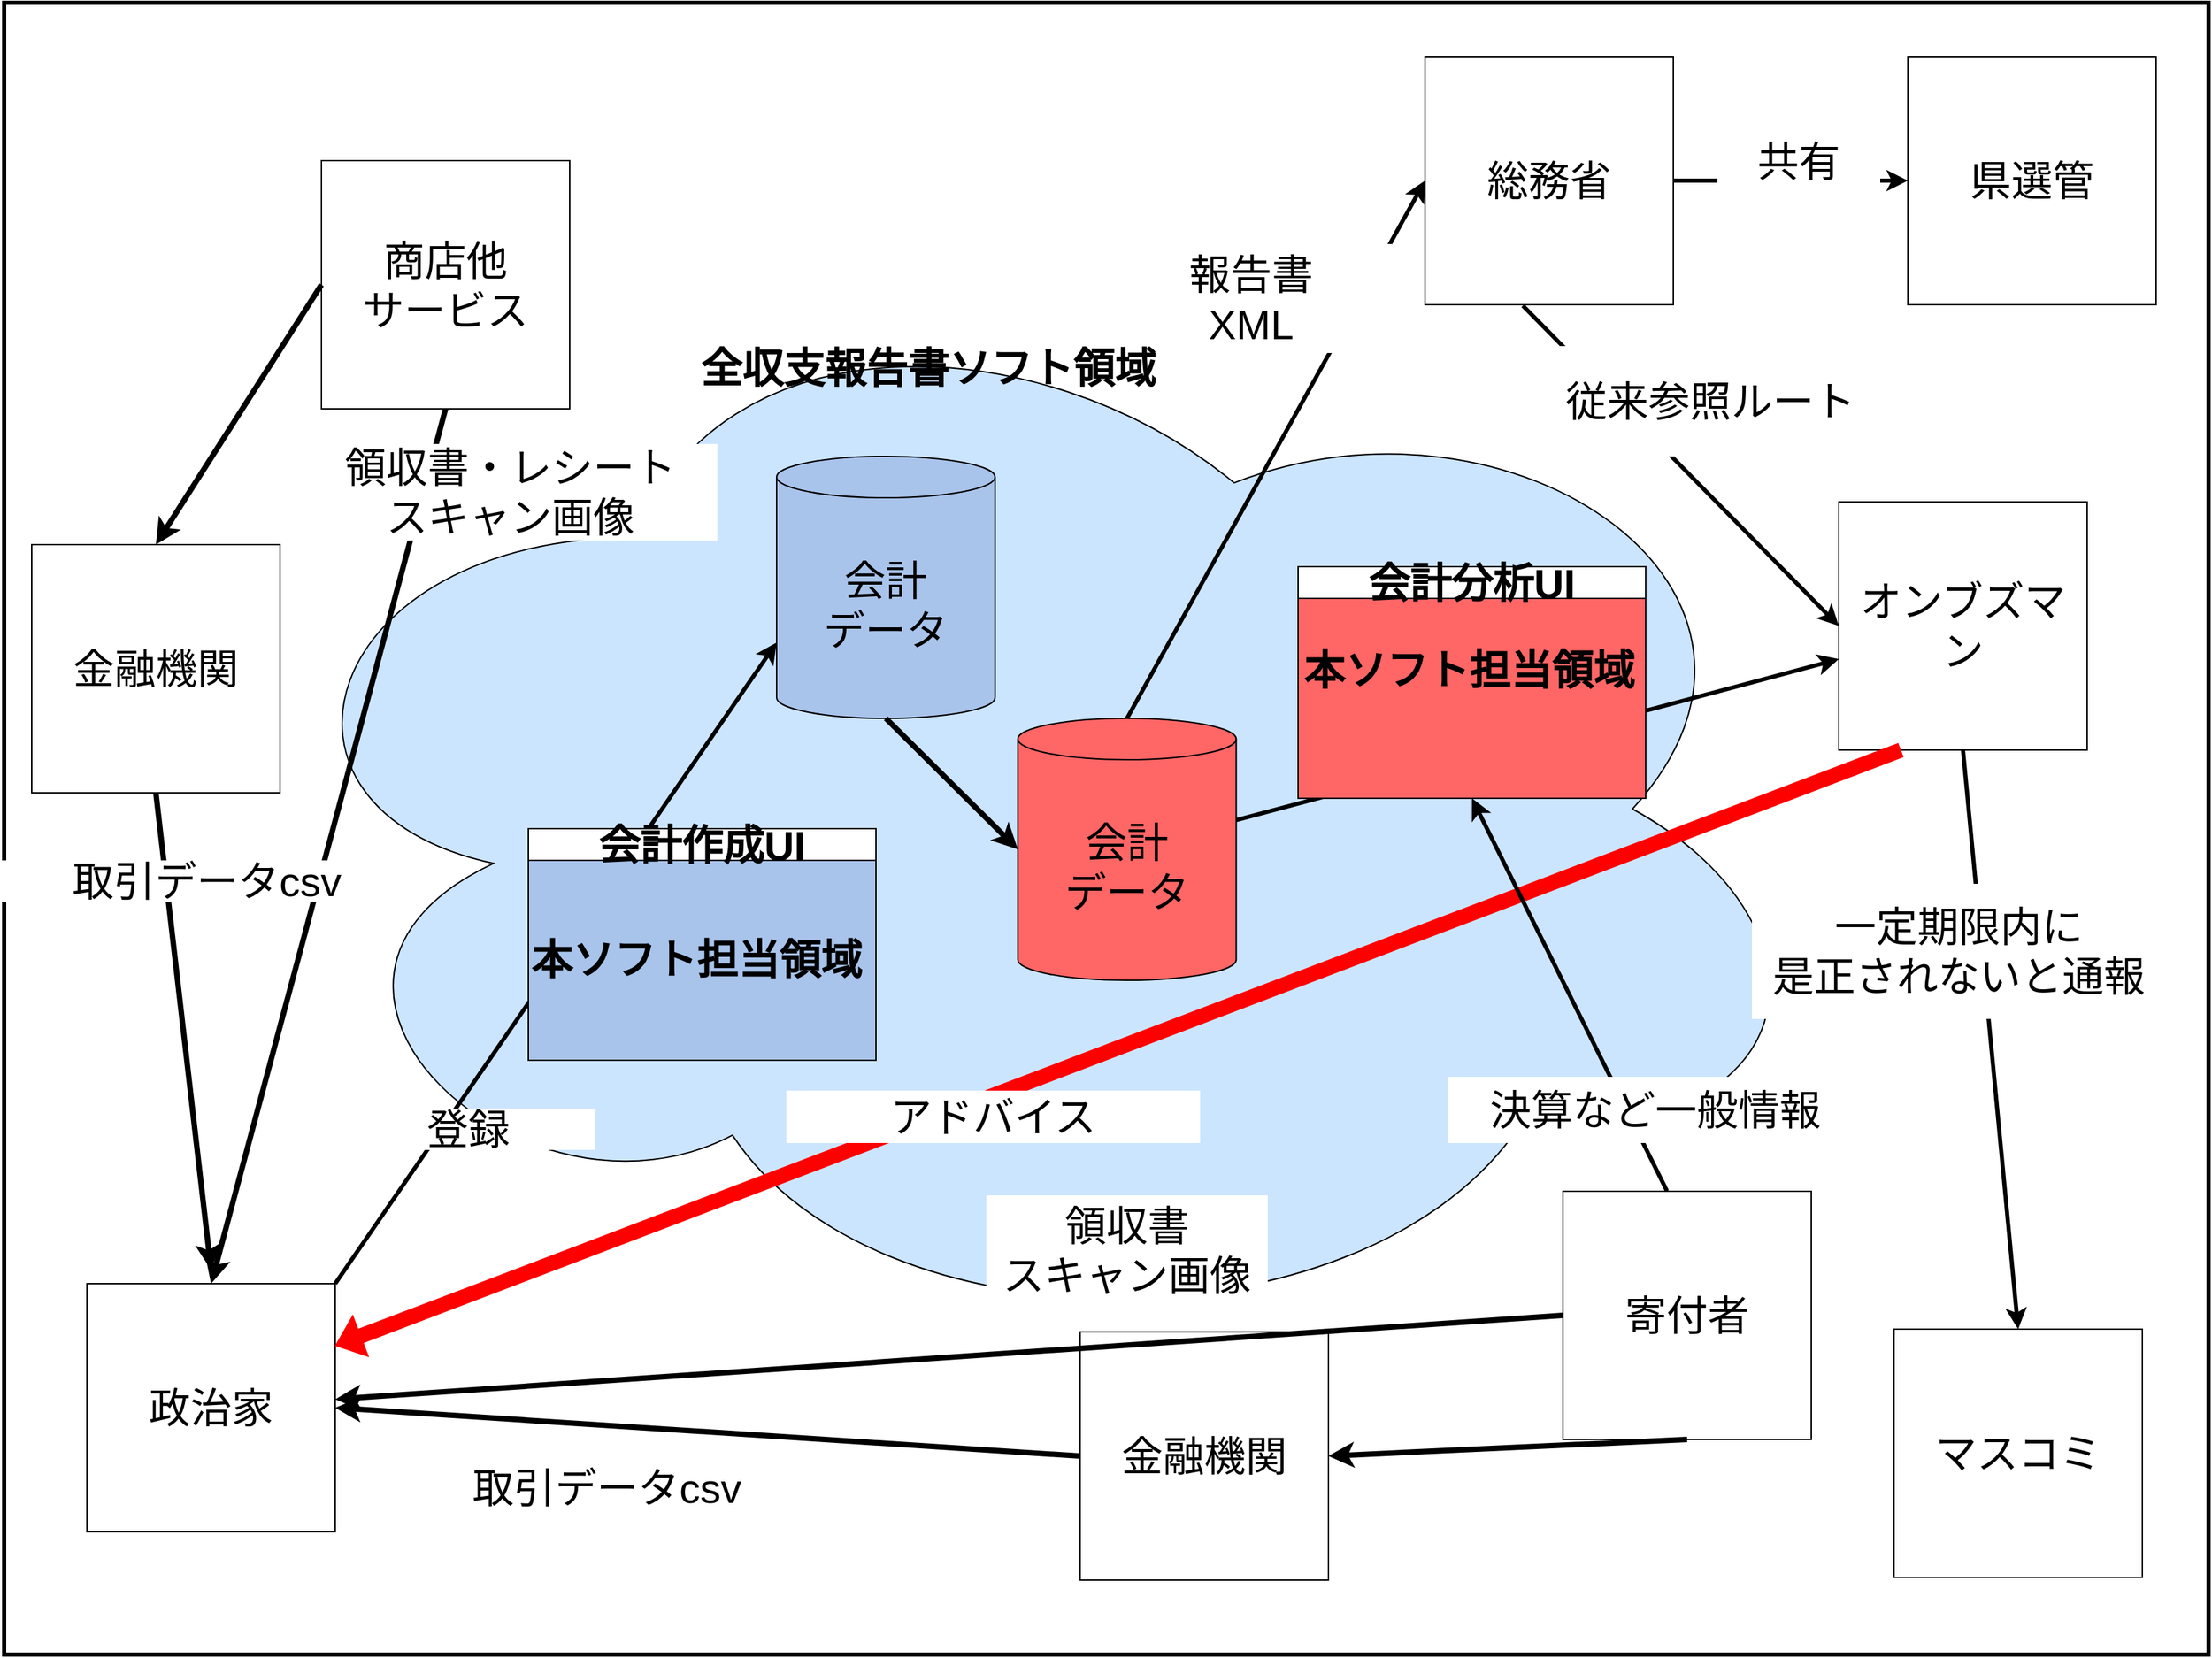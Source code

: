 <mxfile version="22.1.16" type="device">
  <diagram name="ページ1" id="QIqbBFtlbCM1oKvhPO8x">
    <mxGraphModel dx="2429" dy="1434" grid="1" gridSize="10" guides="1" tooltips="1" connect="1" arrows="1" fold="1" page="1" pageScale="1" pageWidth="1600" pageHeight="1200" math="0" shadow="0">
      <root>
        <mxCell id="0" />
        <mxCell id="1" parent="0" />
        <mxCell id="T4lcWnXd6TqMleLlDLS1-2" value="" style="ellipse;shape=cloud;whiteSpace=wrap;html=1;fillColor=#CCE5FF;" parent="1" vertex="1">
          <mxGeometry x="180" y="191.5" width="1154.75" height="788.5" as="geometry" />
        </mxCell>
        <mxCell id="fwr7tWHjvpgkTqN-i9zz-13" value="" style="endArrow=classic;html=1;rounded=0;exitX=0;exitY=0.5;exitDx=0;exitDy=0;strokeWidth=4;entryX=1;entryY=0.5;entryDx=0;entryDy=0;" parent="1" source="fwr7tWHjvpgkTqN-i9zz-11" target="fwr7tWHjvpgkTqN-i9zz-2" edge="1">
          <mxGeometry width="50" height="50" relative="1" as="geometry">
            <mxPoint x="450" y="600" as="sourcePoint" />
            <mxPoint x="260" y="1100" as="targetPoint" />
          </mxGeometry>
        </mxCell>
        <mxCell id="fwr7tWHjvpgkTqN-i9zz-1" value="&lt;font style=&quot;font-size: 30px;&quot;&gt;会計データ&lt;/font&gt;" style="shape=cylinder3;whiteSpace=wrap;html=1;boundedLbl=1;backgroundOutline=1;size=15;" parent="1" vertex="1">
          <mxGeometry x="670" y="370" width="200" height="240" as="geometry" />
        </mxCell>
        <mxCell id="fwr7tWHjvpgkTqN-i9zz-2" value="&lt;font style=&quot;font-size: 30px;&quot;&gt;政治家&lt;/font&gt;" style="whiteSpace=wrap;html=1;aspect=fixed;" parent="1" vertex="1">
          <mxGeometry x="70" y="930" width="180" height="180" as="geometry" />
        </mxCell>
        <mxCell id="fwr7tWHjvpgkTqN-i9zz-3" value="&lt;font style=&quot;font-size: 30px;&quot;&gt;金融機関&lt;/font&gt;" style="whiteSpace=wrap;html=1;aspect=fixed;" parent="1" vertex="1">
          <mxGeometry x="30" y="394" width="180" height="180" as="geometry" />
        </mxCell>
        <mxCell id="fwr7tWHjvpgkTqN-i9zz-4" value="&lt;font style=&quot;font-size: 30px;&quot;&gt;総務省&lt;/font&gt;" style="whiteSpace=wrap;html=1;aspect=fixed;" parent="1" vertex="1">
          <mxGeometry x="1040" y="40" width="180" height="180" as="geometry" />
        </mxCell>
        <mxCell id="fwr7tWHjvpgkTqN-i9zz-5" value="&lt;font style=&quot;font-size: 30px;&quot;&gt;県選管&lt;/font&gt;" style="whiteSpace=wrap;html=1;aspect=fixed;" parent="1" vertex="1">
          <mxGeometry x="1390" y="40" width="180" height="180" as="geometry" />
        </mxCell>
        <mxCell id="fwr7tWHjvpgkTqN-i9zz-6" value="&lt;span style=&quot;font-size: 30px;&quot;&gt;商店他&lt;br&gt;サービス&lt;br&gt;&lt;/span&gt;" style="whiteSpace=wrap;html=1;aspect=fixed;" parent="1" vertex="1">
          <mxGeometry x="240" y="115.5" width="180" height="180" as="geometry" />
        </mxCell>
        <mxCell id="fwr7tWHjvpgkTqN-i9zz-7" value="" style="endArrow=classic;html=1;rounded=0;exitX=0.5;exitY=1;exitDx=0;exitDy=0;strokeWidth=4;" parent="1" source="fwr7tWHjvpgkTqN-i9zz-3" edge="1">
          <mxGeometry width="50" height="50" relative="1" as="geometry">
            <mxPoint x="640" y="520" as="sourcePoint" />
            <mxPoint x="160" y="920" as="targetPoint" />
          </mxGeometry>
        </mxCell>
        <mxCell id="fwr7tWHjvpgkTqN-i9zz-8" value="" style="endArrow=classic;html=1;rounded=0;entryX=0.5;entryY=0;entryDx=0;entryDy=0;exitX=0.5;exitY=1;exitDx=0;exitDy=0;strokeWidth=4;" parent="1" source="fwr7tWHjvpgkTqN-i9zz-6" target="fwr7tWHjvpgkTqN-i9zz-2" edge="1">
          <mxGeometry width="50" height="50" relative="1" as="geometry">
            <mxPoint x="520" y="780" as="sourcePoint" />
            <mxPoint x="310" y="884" as="targetPoint" />
          </mxGeometry>
        </mxCell>
        <mxCell id="fwr7tWHjvpgkTqN-i9zz-10" value="&lt;font style=&quot;font-size: 30px;&quot;&gt;領収書・レシート&lt;br&gt;スキャン画像&lt;br&gt;&lt;/font&gt;" style="text;html=1;strokeColor=none;fillColor=default;align=center;verticalAlign=middle;whiteSpace=wrap;rounded=0;" parent="1" vertex="1">
          <mxGeometry x="227" y="321" width="300" height="70" as="geometry" />
        </mxCell>
        <mxCell id="fwr7tWHjvpgkTqN-i9zz-11" value="&lt;font style=&quot;font-size: 30px;&quot;&gt;金融機関&lt;/font&gt;" style="whiteSpace=wrap;html=1;aspect=fixed;" parent="1" vertex="1">
          <mxGeometry x="790" y="965" width="180" height="180" as="geometry" />
        </mxCell>
        <mxCell id="fwr7tWHjvpgkTqN-i9zz-12" value="&lt;font style=&quot;font-size: 30px;&quot;&gt;寄付者&lt;/font&gt;" style="whiteSpace=wrap;html=1;aspect=fixed;" parent="1" vertex="1">
          <mxGeometry x="1140" y="863" width="180" height="180" as="geometry" />
        </mxCell>
        <mxCell id="fwr7tWHjvpgkTqN-i9zz-14" value="" style="endArrow=classic;html=1;rounded=0;exitX=0.5;exitY=1;exitDx=0;exitDy=0;strokeWidth=4;entryX=1;entryY=0.5;entryDx=0;entryDy=0;" parent="1" source="fwr7tWHjvpgkTqN-i9zz-12" target="fwr7tWHjvpgkTqN-i9zz-11" edge="1">
          <mxGeometry width="50" height="50" relative="1" as="geometry">
            <mxPoint x="740" y="750" as="sourcePoint" />
            <mxPoint x="320" y="894" as="targetPoint" />
          </mxGeometry>
        </mxCell>
        <mxCell id="fwr7tWHjvpgkTqN-i9zz-15" value="" style="endArrow=classic;html=1;rounded=0;strokeWidth=4;exitX=0;exitY=0.5;exitDx=0;exitDy=0;" parent="1" source="fwr7tWHjvpgkTqN-i9zz-12" target="fwr7tWHjvpgkTqN-i9zz-2" edge="1">
          <mxGeometry width="50" height="50" relative="1" as="geometry">
            <mxPoint x="210" y="260" as="sourcePoint" />
            <mxPoint x="160" y="930" as="targetPoint" />
          </mxGeometry>
        </mxCell>
        <mxCell id="fwr7tWHjvpgkTqN-i9zz-16" value="&lt;font style=&quot;font-size: 30px;&quot;&gt;取引データcsv&lt;br&gt;&lt;/font&gt;" style="text;html=1;strokeColor=none;fillColor=default;align=center;verticalAlign=middle;whiteSpace=wrap;rounded=0;" parent="1" vertex="1">
          <mxGeometry x="7" y="623" width="300" height="30" as="geometry" />
        </mxCell>
        <mxCell id="fwr7tWHjvpgkTqN-i9zz-18" value="&lt;font style=&quot;font-size: 30px;&quot;&gt;領収書&lt;br&gt;スキャン画像&lt;br&gt;&lt;/font&gt;" style="text;html=1;strokeColor=none;fillColor=default;align=center;verticalAlign=middle;whiteSpace=wrap;rounded=0;" parent="1" vertex="1">
          <mxGeometry x="722" y="866" width="204" height="79" as="geometry" />
        </mxCell>
        <mxCell id="fwr7tWHjvpgkTqN-i9zz-19" value="" style="endArrow=classic;html=1;rounded=0;entryX=0;entryY=0.5;entryDx=0;entryDy=0;exitX=0.5;exitY=0;exitDx=0;exitDy=0;exitPerimeter=0;strokeWidth=3;" parent="1" source="fwr7tWHjvpgkTqN-i9zz-1" target="fwr7tWHjvpgkTqN-i9zz-4" edge="1">
          <mxGeometry width="50" height="50" relative="1" as="geometry">
            <mxPoint x="640" y="500" as="sourcePoint" />
            <mxPoint x="690" y="450" as="targetPoint" />
          </mxGeometry>
        </mxCell>
        <mxCell id="fwr7tWHjvpgkTqN-i9zz-20" value="&lt;font style=&quot;font-size: 30px;&quot;&gt;報告書&lt;br&gt;XML&lt;br&gt;&lt;/font&gt;" style="text;html=1;strokeColor=none;fillColor=default;align=center;verticalAlign=middle;whiteSpace=wrap;rounded=0;" parent="1" vertex="1">
          <mxGeometry x="812" y="176" width="204" height="79" as="geometry" />
        </mxCell>
        <mxCell id="fwr7tWHjvpgkTqN-i9zz-21" value="" style="endArrow=classic;html=1;rounded=0;entryX=0;entryY=0.5;entryDx=0;entryDy=0;exitX=1;exitY=0.5;exitDx=0;exitDy=0;strokeWidth=3;" parent="1" source="fwr7tWHjvpgkTqN-i9zz-4" target="fwr7tWHjvpgkTqN-i9zz-5" edge="1">
          <mxGeometry width="50" height="50" relative="1" as="geometry">
            <mxPoint x="659" y="420" as="sourcePoint" />
            <mxPoint x="1050" y="140" as="targetPoint" />
          </mxGeometry>
        </mxCell>
        <mxCell id="fwr7tWHjvpgkTqN-i9zz-22" value="&lt;font style=&quot;font-size: 30px;&quot;&gt;共有&lt;br&gt;&lt;/font&gt;" style="text;html=1;strokeColor=none;fillColor=default;align=center;verticalAlign=middle;whiteSpace=wrap;rounded=0;" parent="1" vertex="1">
          <mxGeometry x="1252" y="76" width="118" height="79" as="geometry" />
        </mxCell>
        <mxCell id="fwr7tWHjvpgkTqN-i9zz-23" value="" style="endArrow=classic;html=1;rounded=0;entryX=0;entryY=0.5;entryDx=0;entryDy=0;exitX=1;exitY=0;exitDx=0;exitDy=0;strokeWidth=3;entryPerimeter=0;" parent="1" source="fwr7tWHjvpgkTqN-i9zz-2" target="fwr7tWHjvpgkTqN-i9zz-1" edge="1">
          <mxGeometry width="50" height="50" relative="1" as="geometry">
            <mxPoint x="659" y="420" as="sourcePoint" />
            <mxPoint x="1050" y="140" as="targetPoint" />
          </mxGeometry>
        </mxCell>
        <mxCell id="fwr7tWHjvpgkTqN-i9zz-24" value="&lt;font style=&quot;font-size: 30px;&quot;&gt;会計作成UI&lt;br&gt;&lt;/font&gt;" style="swimlane;whiteSpace=wrap;html=1;swimlaneFillColor=#A9C4EB;" parent="1" vertex="1">
          <mxGeometry x="390" y="600" width="252" height="168" as="geometry" />
        </mxCell>
        <mxCell id="fwr7tWHjvpgkTqN-i9zz-26" value="" style="endArrow=classic;html=1;rounded=0;exitX=0;exitY=0.5;exitDx=0;exitDy=0;strokeWidth=4;entryX=0.5;entryY=0;entryDx=0;entryDy=0;" parent="1" source="fwr7tWHjvpgkTqN-i9zz-6" target="fwr7tWHjvpgkTqN-i9zz-3" edge="1">
          <mxGeometry width="50" height="50" relative="1" as="geometry">
            <mxPoint x="150" y="273" as="sourcePoint" />
            <mxPoint x="80" y="340" as="targetPoint" />
          </mxGeometry>
        </mxCell>
        <mxCell id="fwr7tWHjvpgkTqN-i9zz-9" value="&lt;font style=&quot;font-size: 30px;&quot;&gt;取引データcsv&lt;br&gt;&lt;/font&gt;" style="text;html=1;strokeColor=none;fillColor=default;align=center;verticalAlign=middle;whiteSpace=wrap;rounded=0;" parent="1" vertex="1">
          <mxGeometry x="297" y="1063" width="300" height="30" as="geometry" />
        </mxCell>
        <mxCell id="fwr7tWHjvpgkTqN-i9zz-27" value="&lt;font style=&quot;font-size: 30px;&quot;&gt;登録&lt;br&gt;&lt;/font&gt;" style="text;html=1;strokeColor=none;fillColor=default;align=center;verticalAlign=middle;whiteSpace=wrap;rounded=0;" parent="1" vertex="1">
          <mxGeometry x="255" y="803" width="183" height="30" as="geometry" />
        </mxCell>
        <mxCell id="fwr7tWHjvpgkTqN-i9zz-28" value="" style="endArrow=classic;html=1;rounded=0;strokeWidth=3;" parent="1" source="fwr7tWHjvpgkTqN-i9zz-1" target="fwr7tWHjvpgkTqN-i9zz-29" edge="1">
          <mxGeometry width="50" height="50" relative="1" as="geometry">
            <mxPoint x="260" y="940" as="sourcePoint" />
            <mxPoint x="1320" y="490" as="targetPoint" />
          </mxGeometry>
        </mxCell>
        <mxCell id="fwr7tWHjvpgkTqN-i9zz-25" value="&lt;font style=&quot;font-size: 30px;&quot;&gt;会計分析UI&lt;br&gt;&lt;/font&gt;" style="swimlane;whiteSpace=wrap;html=1;swimlaneFillColor=#A9C4EB;" parent="1" vertex="1">
          <mxGeometry x="938" y="400" width="252" height="168" as="geometry" />
        </mxCell>
        <mxCell id="fwr7tWHjvpgkTqN-i9zz-29" value="&lt;font style=&quot;font-size: 30px;&quot;&gt;オンブズマン&lt;/font&gt;" style="whiteSpace=wrap;html=1;aspect=fixed;" parent="1" vertex="1">
          <mxGeometry x="1340" y="363" width="180" height="180" as="geometry" />
        </mxCell>
        <mxCell id="fwr7tWHjvpgkTqN-i9zz-30" value="" style="shape=flexArrow;endArrow=classic;html=1;rounded=0;entryX=1;entryY=0.25;entryDx=0;entryDy=0;exitX=0.25;exitY=1;exitDx=0;exitDy=0;fillColor=#FF0000;strokeColor=#FF0000;" parent="1" source="fwr7tWHjvpgkTqN-i9zz-29" target="fwr7tWHjvpgkTqN-i9zz-2" edge="1">
          <mxGeometry width="50" height="50" relative="1" as="geometry">
            <mxPoint x="640" y="680" as="sourcePoint" />
            <mxPoint x="690" y="630" as="targetPoint" />
          </mxGeometry>
        </mxCell>
        <mxCell id="fwr7tWHjvpgkTqN-i9zz-31" value="&lt;font style=&quot;font-size: 30px;&quot;&gt;アドバイス&lt;br&gt;&lt;/font&gt;" style="text;html=1;strokeColor=none;fillColor=default;align=center;verticalAlign=middle;whiteSpace=wrap;rounded=0;" parent="1" vertex="1">
          <mxGeometry x="577" y="790" width="300" height="38" as="geometry" />
        </mxCell>
        <mxCell id="fwr7tWHjvpgkTqN-i9zz-32" value="&lt;font style=&quot;font-size: 30px;&quot;&gt;マスコミ&lt;/font&gt;" style="whiteSpace=wrap;html=1;aspect=fixed;" parent="1" vertex="1">
          <mxGeometry x="1380" y="963" width="180" height="180" as="geometry" />
        </mxCell>
        <mxCell id="fwr7tWHjvpgkTqN-i9zz-34" value="" style="endArrow=classic;html=1;rounded=0;strokeWidth=3;entryX=0.5;entryY=0;entryDx=0;entryDy=0;exitX=0.5;exitY=1;exitDx=0;exitDy=0;" parent="1" source="fwr7tWHjvpgkTqN-i9zz-29" target="fwr7tWHjvpgkTqN-i9zz-32" edge="1">
          <mxGeometry width="50" height="50" relative="1" as="geometry">
            <mxPoint x="880" y="720" as="sourcePoint" />
            <mxPoint x="1350" y="723" as="targetPoint" />
          </mxGeometry>
        </mxCell>
        <mxCell id="fwr7tWHjvpgkTqN-i9zz-35" value="&lt;font style=&quot;font-size: 30px;&quot;&gt;一定期限内に&lt;br&gt;是正されないと通報&lt;br&gt;&lt;/font&gt;" style="text;html=1;strokeColor=none;fillColor=default;align=center;verticalAlign=middle;whiteSpace=wrap;rounded=0;" parent="1" vertex="1">
          <mxGeometry x="1277" y="640" width="300" height="98" as="geometry" />
        </mxCell>
        <mxCell id="fwr7tWHjvpgkTqN-i9zz-36" value="&lt;font color=&quot;#000000&quot; style=&quot;font-size: 30px;&quot;&gt;本ソフト担当領域&lt;/font&gt;" style="text;html=1;strokeColor=none;fillColor=none;align=center;verticalAlign=middle;whiteSpace=wrap;rounded=0;fontColor=#FFF2CC;fontStyle=1" parent="1" vertex="1">
          <mxGeometry x="377" y="680" width="270" height="30" as="geometry" />
        </mxCell>
        <mxCell id="fwr7tWHjvpgkTqN-i9zz-37" value="&lt;font color=&quot;#000000&quot; style=&quot;font-size: 30px;&quot;&gt;本ソフト担当領域&lt;/font&gt;" style="text;html=1;strokeColor=none;fillColor=none;align=center;verticalAlign=middle;whiteSpace=wrap;rounded=0;fontColor=#FFF2CC;fontStyle=1" parent="1" vertex="1">
          <mxGeometry x="937" y="470" width="270" height="30" as="geometry" />
        </mxCell>
        <mxCell id="fwr7tWHjvpgkTqN-i9zz-38" value="&lt;font color=&quot;#000000&quot; style=&quot;font-size: 30px;&quot;&gt;本ソフト担当領域&lt;/font&gt;" style="text;html=1;strokeColor=none;fillColor=none;align=center;verticalAlign=middle;whiteSpace=wrap;rounded=0;fontColor=#FFF2CC;fontStyle=1" parent="1" vertex="1">
          <mxGeometry x="367" y="470" width="270" height="30" as="geometry" />
        </mxCell>
        <mxCell id="fwr7tWHjvpgkTqN-i9zz-39" value="" style="endArrow=classic;html=1;rounded=0;strokeWidth=3;entryX=0.5;entryY=1;entryDx=0;entryDy=0;exitX=0.419;exitY=-0.001;exitDx=0;exitDy=0;exitPerimeter=0;" parent="1" source="fwr7tWHjvpgkTqN-i9zz-12" target="fwr7tWHjvpgkTqN-i9zz-25" edge="1">
          <mxGeometry width="50" height="50" relative="1" as="geometry">
            <mxPoint x="1440" y="593" as="sourcePoint" />
            <mxPoint x="1480" y="973" as="targetPoint" />
          </mxGeometry>
        </mxCell>
        <mxCell id="fwr7tWHjvpgkTqN-i9zz-40" value="&lt;font style=&quot;font-size: 30px;&quot;&gt;決算など一般情報&lt;br&gt;&lt;/font&gt;" style="text;html=1;strokeColor=none;fillColor=default;align=center;verticalAlign=middle;whiteSpace=wrap;rounded=0;" parent="1" vertex="1">
          <mxGeometry x="1057" y="780" width="300" height="48" as="geometry" />
        </mxCell>
        <mxCell id="fwr7tWHjvpgkTqN-i9zz-41" value="" style="endArrow=classic;html=1;rounded=0;entryX=0;entryY=0.5;entryDx=0;entryDy=0;exitX=0.394;exitY=1.004;exitDx=0;exitDy=0;strokeWidth=3;exitPerimeter=0;" parent="1" source="fwr7tWHjvpgkTqN-i9zz-4" target="fwr7tWHjvpgkTqN-i9zz-29" edge="1">
          <mxGeometry width="50" height="50" relative="1" as="geometry">
            <mxPoint x="1220" y="370" as="sourcePoint" />
            <mxPoint x="1150" y="140" as="targetPoint" />
          </mxGeometry>
        </mxCell>
        <mxCell id="fwr7tWHjvpgkTqN-i9zz-45" value="&lt;font style=&quot;font-size: 30px;&quot;&gt;従来参照ルート&lt;/font&gt;" style="text;html=1;strokeColor=none;fillColor=default;align=center;verticalAlign=middle;whiteSpace=wrap;rounded=0;" parent="1" vertex="1">
          <mxGeometry x="1097" y="250" width="300" height="80" as="geometry" />
        </mxCell>
        <mxCell id="T4lcWnXd6TqMleLlDLS1-3" value="名称未設定レイヤ" parent="0" />
        <mxCell id="T4lcWnXd6TqMleLlDLS1-87" value="" style="rounded=0;whiteSpace=wrap;html=1;strokeWidth=3;" parent="T4lcWnXd6TqMleLlDLS1-3" vertex="1">
          <mxGeometry x="10" y="1" width="1598" height="1198" as="geometry" />
        </mxCell>
        <mxCell id="T4lcWnXd6TqMleLlDLS1-45" value="名称未設定レイヤ" parent="0" />
        <mxCell id="T4lcWnXd6TqMleLlDLS1-46" value="" style="ellipse;shape=cloud;whiteSpace=wrap;html=1;fillColor=#CCE5FF;" parent="T4lcWnXd6TqMleLlDLS1-45" vertex="1">
          <mxGeometry x="180" y="191.5" width="1154.75" height="788.5" as="geometry" />
        </mxCell>
        <mxCell id="T4lcWnXd6TqMleLlDLS1-47" value="" style="endArrow=classic;html=1;rounded=0;exitX=0;exitY=0.5;exitDx=0;exitDy=0;strokeWidth=4;entryX=1;entryY=0.5;entryDx=0;entryDy=0;" parent="T4lcWnXd6TqMleLlDLS1-45" source="T4lcWnXd6TqMleLlDLS1-57" target="T4lcWnXd6TqMleLlDLS1-49" edge="1">
          <mxGeometry width="50" height="50" relative="1" as="geometry">
            <mxPoint x="450" y="600" as="sourcePoint" />
            <mxPoint x="260" y="1100" as="targetPoint" />
          </mxGeometry>
        </mxCell>
        <mxCell id="T4lcWnXd6TqMleLlDLS1-48" value="&lt;font style=&quot;font-size: 30px;&quot;&gt;会計&lt;br&gt;データ&lt;/font&gt;" style="shape=cylinder3;whiteSpace=wrap;html=1;boundedLbl=1;backgroundOutline=1;size=15;fillColor=#FF6666;strokeColor=#000000;strokeWidth=1;" parent="T4lcWnXd6TqMleLlDLS1-45" vertex="1">
          <mxGeometry x="744.84" y="520" width="158.33" height="190" as="geometry" />
        </mxCell>
        <mxCell id="T4lcWnXd6TqMleLlDLS1-49" value="&lt;font style=&quot;font-size: 30px;&quot;&gt;政治家&lt;/font&gt;" style="whiteSpace=wrap;html=1;aspect=fixed;" parent="T4lcWnXd6TqMleLlDLS1-45" vertex="1">
          <mxGeometry x="70" y="930" width="180" height="180" as="geometry" />
        </mxCell>
        <mxCell id="T4lcWnXd6TqMleLlDLS1-50" value="&lt;font style=&quot;font-size: 30px;&quot;&gt;金融機関&lt;/font&gt;" style="whiteSpace=wrap;html=1;aspect=fixed;" parent="T4lcWnXd6TqMleLlDLS1-45" vertex="1">
          <mxGeometry x="30" y="394" width="180" height="180" as="geometry" />
        </mxCell>
        <mxCell id="T4lcWnXd6TqMleLlDLS1-51" value="&lt;font style=&quot;font-size: 30px;&quot;&gt;総務省&lt;/font&gt;" style="whiteSpace=wrap;html=1;aspect=fixed;" parent="T4lcWnXd6TqMleLlDLS1-45" vertex="1">
          <mxGeometry x="1040" y="40" width="180" height="180" as="geometry" />
        </mxCell>
        <mxCell id="T4lcWnXd6TqMleLlDLS1-52" value="&lt;font style=&quot;font-size: 30px;&quot;&gt;県選管&lt;/font&gt;" style="whiteSpace=wrap;html=1;aspect=fixed;" parent="T4lcWnXd6TqMleLlDLS1-45" vertex="1">
          <mxGeometry x="1390" y="40" width="180" height="180" as="geometry" />
        </mxCell>
        <mxCell id="T4lcWnXd6TqMleLlDLS1-53" value="&lt;span style=&quot;font-size: 30px;&quot;&gt;商店他&lt;br&gt;サービス&lt;br&gt;&lt;/span&gt;" style="whiteSpace=wrap;html=1;aspect=fixed;" parent="T4lcWnXd6TqMleLlDLS1-45" vertex="1">
          <mxGeometry x="240" y="115.5" width="180" height="180" as="geometry" />
        </mxCell>
        <mxCell id="T4lcWnXd6TqMleLlDLS1-54" value="" style="endArrow=classic;html=1;rounded=0;exitX=0.5;exitY=1;exitDx=0;exitDy=0;strokeWidth=4;" parent="T4lcWnXd6TqMleLlDLS1-45" source="T4lcWnXd6TqMleLlDLS1-50" edge="1">
          <mxGeometry width="50" height="50" relative="1" as="geometry">
            <mxPoint x="640" y="520" as="sourcePoint" />
            <mxPoint x="160" y="920" as="targetPoint" />
          </mxGeometry>
        </mxCell>
        <mxCell id="T4lcWnXd6TqMleLlDLS1-55" value="" style="endArrow=classic;html=1;rounded=0;entryX=0.5;entryY=0;entryDx=0;entryDy=0;exitX=0.5;exitY=1;exitDx=0;exitDy=0;strokeWidth=4;" parent="T4lcWnXd6TqMleLlDLS1-45" source="T4lcWnXd6TqMleLlDLS1-53" target="T4lcWnXd6TqMleLlDLS1-49" edge="1">
          <mxGeometry width="50" height="50" relative="1" as="geometry">
            <mxPoint x="520" y="780" as="sourcePoint" />
            <mxPoint x="310" y="884" as="targetPoint" />
          </mxGeometry>
        </mxCell>
        <mxCell id="T4lcWnXd6TqMleLlDLS1-56" value="&lt;font style=&quot;font-size: 30px;&quot;&gt;領収書・レシート&lt;br&gt;スキャン画像&lt;br&gt;&lt;/font&gt;" style="text;html=1;strokeColor=none;fillColor=default;align=center;verticalAlign=middle;whiteSpace=wrap;rounded=0;" parent="T4lcWnXd6TqMleLlDLS1-45" vertex="1">
          <mxGeometry x="227" y="321" width="300" height="70" as="geometry" />
        </mxCell>
        <mxCell id="T4lcWnXd6TqMleLlDLS1-57" value="&lt;font style=&quot;font-size: 30px;&quot;&gt;金融機関&lt;/font&gt;" style="whiteSpace=wrap;html=1;aspect=fixed;" parent="T4lcWnXd6TqMleLlDLS1-45" vertex="1">
          <mxGeometry x="790" y="965" width="180" height="180" as="geometry" />
        </mxCell>
        <mxCell id="T4lcWnXd6TqMleLlDLS1-58" value="&lt;font style=&quot;font-size: 30px;&quot;&gt;寄付者&lt;/font&gt;" style="whiteSpace=wrap;html=1;aspect=fixed;" parent="T4lcWnXd6TqMleLlDLS1-45" vertex="1">
          <mxGeometry x="1140" y="863" width="180" height="180" as="geometry" />
        </mxCell>
        <mxCell id="T4lcWnXd6TqMleLlDLS1-59" value="" style="endArrow=classic;html=1;rounded=0;exitX=0.5;exitY=1;exitDx=0;exitDy=0;strokeWidth=4;entryX=1;entryY=0.5;entryDx=0;entryDy=0;" parent="T4lcWnXd6TqMleLlDLS1-45" source="T4lcWnXd6TqMleLlDLS1-58" target="T4lcWnXd6TqMleLlDLS1-57" edge="1">
          <mxGeometry width="50" height="50" relative="1" as="geometry">
            <mxPoint x="740" y="750" as="sourcePoint" />
            <mxPoint x="320" y="894" as="targetPoint" />
          </mxGeometry>
        </mxCell>
        <mxCell id="T4lcWnXd6TqMleLlDLS1-60" value="" style="endArrow=classic;html=1;rounded=0;strokeWidth=4;exitX=0;exitY=0.5;exitDx=0;exitDy=0;" parent="T4lcWnXd6TqMleLlDLS1-45" source="T4lcWnXd6TqMleLlDLS1-58" target="T4lcWnXd6TqMleLlDLS1-49" edge="1">
          <mxGeometry width="50" height="50" relative="1" as="geometry">
            <mxPoint x="210" y="260" as="sourcePoint" />
            <mxPoint x="160" y="930" as="targetPoint" />
          </mxGeometry>
        </mxCell>
        <mxCell id="T4lcWnXd6TqMleLlDLS1-61" value="&lt;font style=&quot;font-size: 30px;&quot;&gt;取引データcsv&lt;br&gt;&lt;/font&gt;" style="text;html=1;strokeColor=none;fillColor=default;align=center;verticalAlign=middle;whiteSpace=wrap;rounded=0;" parent="T4lcWnXd6TqMleLlDLS1-45" vertex="1">
          <mxGeometry x="7" y="623" width="300" height="30" as="geometry" />
        </mxCell>
        <mxCell id="T4lcWnXd6TqMleLlDLS1-62" value="&lt;font style=&quot;font-size: 30px;&quot;&gt;領収書&lt;br&gt;スキャン画像&lt;br&gt;&lt;/font&gt;" style="text;html=1;strokeColor=none;fillColor=default;align=center;verticalAlign=middle;whiteSpace=wrap;rounded=0;" parent="T4lcWnXd6TqMleLlDLS1-45" vertex="1">
          <mxGeometry x="722" y="866" width="204" height="79" as="geometry" />
        </mxCell>
        <mxCell id="T4lcWnXd6TqMleLlDLS1-63" value="" style="endArrow=classic;html=1;rounded=0;entryX=0;entryY=0.5;entryDx=0;entryDy=0;exitX=0.5;exitY=0;exitDx=0;exitDy=0;exitPerimeter=0;strokeWidth=3;" parent="T4lcWnXd6TqMleLlDLS1-45" source="T4lcWnXd6TqMleLlDLS1-48" target="T4lcWnXd6TqMleLlDLS1-51" edge="1">
          <mxGeometry width="50" height="50" relative="1" as="geometry">
            <mxPoint x="640" y="500" as="sourcePoint" />
            <mxPoint x="690" y="450" as="targetPoint" />
          </mxGeometry>
        </mxCell>
        <mxCell id="T4lcWnXd6TqMleLlDLS1-64" value="&lt;font style=&quot;font-size: 30px;&quot;&gt;報告書&lt;br&gt;XML&lt;br&gt;&lt;/font&gt;" style="text;html=1;strokeColor=none;fillColor=default;align=center;verticalAlign=middle;whiteSpace=wrap;rounded=0;" parent="T4lcWnXd6TqMleLlDLS1-45" vertex="1">
          <mxGeometry x="812" y="176" width="204" height="79" as="geometry" />
        </mxCell>
        <mxCell id="T4lcWnXd6TqMleLlDLS1-65" value="" style="endArrow=classic;html=1;rounded=0;entryX=0;entryY=0.5;entryDx=0;entryDy=0;exitX=1;exitY=0.5;exitDx=0;exitDy=0;strokeWidth=3;" parent="T4lcWnXd6TqMleLlDLS1-45" source="T4lcWnXd6TqMleLlDLS1-51" target="T4lcWnXd6TqMleLlDLS1-52" edge="1">
          <mxGeometry width="50" height="50" relative="1" as="geometry">
            <mxPoint x="659" y="420" as="sourcePoint" />
            <mxPoint x="1050" y="140" as="targetPoint" />
          </mxGeometry>
        </mxCell>
        <mxCell id="T4lcWnXd6TqMleLlDLS1-66" value="&lt;font style=&quot;font-size: 30px;&quot;&gt;共有&lt;br&gt;&lt;/font&gt;" style="text;html=1;strokeColor=none;fillColor=default;align=center;verticalAlign=middle;whiteSpace=wrap;rounded=0;" parent="T4lcWnXd6TqMleLlDLS1-45" vertex="1">
          <mxGeometry x="1252" y="76" width="118" height="79" as="geometry" />
        </mxCell>
        <mxCell id="T4lcWnXd6TqMleLlDLS1-67" value="" style="endArrow=classic;html=1;rounded=0;entryX=0;entryY=0;entryDx=0;entryDy=135;exitX=1;exitY=0;exitDx=0;exitDy=0;strokeWidth=3;entryPerimeter=0;" parent="T4lcWnXd6TqMleLlDLS1-45" source="T4lcWnXd6TqMleLlDLS1-49" target="Xmfd67187f5n766boxqS-2" edge="1">
          <mxGeometry width="50" height="50" relative="1" as="geometry">
            <mxPoint x="659" y="420" as="sourcePoint" />
            <mxPoint x="1050" y="140" as="targetPoint" />
          </mxGeometry>
        </mxCell>
        <mxCell id="T4lcWnXd6TqMleLlDLS1-68" value="&lt;font style=&quot;font-size: 30px;&quot;&gt;会計作成UI&lt;br&gt;&lt;/font&gt;" style="swimlane;whiteSpace=wrap;html=1;swimlaneFillColor=#A9C4EB;" parent="T4lcWnXd6TqMleLlDLS1-45" vertex="1">
          <mxGeometry x="390" y="600" width="252" height="168" as="geometry" />
        </mxCell>
        <mxCell id="T4lcWnXd6TqMleLlDLS1-69" value="" style="endArrow=classic;html=1;rounded=0;exitX=0;exitY=0.5;exitDx=0;exitDy=0;strokeWidth=4;entryX=0.5;entryY=0;entryDx=0;entryDy=0;" parent="T4lcWnXd6TqMleLlDLS1-45" source="T4lcWnXd6TqMleLlDLS1-53" target="T4lcWnXd6TqMleLlDLS1-50" edge="1">
          <mxGeometry width="50" height="50" relative="1" as="geometry">
            <mxPoint x="150" y="273" as="sourcePoint" />
            <mxPoint x="80" y="340" as="targetPoint" />
          </mxGeometry>
        </mxCell>
        <mxCell id="T4lcWnXd6TqMleLlDLS1-70" value="&lt;font style=&quot;font-size: 30px;&quot;&gt;取引データcsv&lt;br&gt;&lt;/font&gt;" style="text;html=1;strokeColor=none;fillColor=default;align=center;verticalAlign=middle;whiteSpace=wrap;rounded=0;" parent="T4lcWnXd6TqMleLlDLS1-45" vertex="1">
          <mxGeometry x="297" y="1063" width="300" height="30" as="geometry" />
        </mxCell>
        <mxCell id="T4lcWnXd6TqMleLlDLS1-71" value="&lt;font style=&quot;font-size: 30px;&quot;&gt;登録&lt;br&gt;&lt;/font&gt;" style="text;html=1;strokeColor=none;fillColor=default;align=center;verticalAlign=middle;whiteSpace=wrap;rounded=0;" parent="T4lcWnXd6TqMleLlDLS1-45" vertex="1">
          <mxGeometry x="255" y="803" width="183" height="30" as="geometry" />
        </mxCell>
        <mxCell id="T4lcWnXd6TqMleLlDLS1-72" value="" style="endArrow=classic;html=1;rounded=0;strokeWidth=3;" parent="T4lcWnXd6TqMleLlDLS1-45" source="T4lcWnXd6TqMleLlDLS1-48" target="T4lcWnXd6TqMleLlDLS1-74" edge="1">
          <mxGeometry width="50" height="50" relative="1" as="geometry">
            <mxPoint x="260" y="940" as="sourcePoint" />
            <mxPoint x="1320" y="490" as="targetPoint" />
          </mxGeometry>
        </mxCell>
        <mxCell id="T4lcWnXd6TqMleLlDLS1-73" value="&lt;font style=&quot;font-size: 30px;&quot;&gt;会計分析UI&lt;br&gt;&lt;/font&gt;" style="swimlane;whiteSpace=wrap;html=1;swimlaneFillColor=#FF6666;" parent="T4lcWnXd6TqMleLlDLS1-45" vertex="1">
          <mxGeometry x="948" y="410" width="252" height="168" as="geometry" />
        </mxCell>
        <mxCell id="T4lcWnXd6TqMleLlDLS1-74" value="&lt;font style=&quot;font-size: 30px;&quot;&gt;オンブズマン&lt;/font&gt;" style="whiteSpace=wrap;html=1;aspect=fixed;" parent="T4lcWnXd6TqMleLlDLS1-45" vertex="1">
          <mxGeometry x="1340" y="363" width="180" height="180" as="geometry" />
        </mxCell>
        <mxCell id="T4lcWnXd6TqMleLlDLS1-75" value="" style="shape=flexArrow;endArrow=classic;html=1;rounded=0;entryX=1;entryY=0.25;entryDx=0;entryDy=0;exitX=0.25;exitY=1;exitDx=0;exitDy=0;fillColor=#FF0000;strokeColor=#FF0000;" parent="T4lcWnXd6TqMleLlDLS1-45" source="T4lcWnXd6TqMleLlDLS1-74" target="T4lcWnXd6TqMleLlDLS1-49" edge="1">
          <mxGeometry width="50" height="50" relative="1" as="geometry">
            <mxPoint x="640" y="680" as="sourcePoint" />
            <mxPoint x="690" y="630" as="targetPoint" />
          </mxGeometry>
        </mxCell>
        <mxCell id="T4lcWnXd6TqMleLlDLS1-76" value="&lt;font style=&quot;font-size: 30px;&quot;&gt;アドバイス&lt;br&gt;&lt;/font&gt;" style="text;html=1;strokeColor=none;fillColor=default;align=center;verticalAlign=middle;whiteSpace=wrap;rounded=0;" parent="T4lcWnXd6TqMleLlDLS1-45" vertex="1">
          <mxGeometry x="577" y="790" width="300" height="38" as="geometry" />
        </mxCell>
        <mxCell id="T4lcWnXd6TqMleLlDLS1-77" value="&lt;font style=&quot;font-size: 30px;&quot;&gt;マスコミ&lt;/font&gt;" style="whiteSpace=wrap;html=1;aspect=fixed;" parent="T4lcWnXd6TqMleLlDLS1-45" vertex="1">
          <mxGeometry x="1380" y="963" width="180" height="180" as="geometry" />
        </mxCell>
        <mxCell id="T4lcWnXd6TqMleLlDLS1-78" value="" style="endArrow=classic;html=1;rounded=0;strokeWidth=3;entryX=0.5;entryY=0;entryDx=0;entryDy=0;exitX=0.5;exitY=1;exitDx=0;exitDy=0;" parent="T4lcWnXd6TqMleLlDLS1-45" source="T4lcWnXd6TqMleLlDLS1-74" target="T4lcWnXd6TqMleLlDLS1-77" edge="1">
          <mxGeometry width="50" height="50" relative="1" as="geometry">
            <mxPoint x="880" y="720" as="sourcePoint" />
            <mxPoint x="1350" y="723" as="targetPoint" />
          </mxGeometry>
        </mxCell>
        <mxCell id="T4lcWnXd6TqMleLlDLS1-79" value="&lt;font style=&quot;font-size: 30px;&quot;&gt;一定期限内に&lt;br&gt;是正されないと通報&lt;br&gt;&lt;/font&gt;" style="text;html=1;strokeColor=none;fillColor=default;align=center;verticalAlign=middle;whiteSpace=wrap;rounded=0;" parent="T4lcWnXd6TqMleLlDLS1-45" vertex="1">
          <mxGeometry x="1277" y="640" width="300" height="98" as="geometry" />
        </mxCell>
        <mxCell id="T4lcWnXd6TqMleLlDLS1-80" value="&lt;font color=&quot;#000000&quot; style=&quot;font-size: 30px;&quot;&gt;本ソフト担当領域&lt;/font&gt;" style="text;html=1;strokeColor=none;fillColor=none;align=center;verticalAlign=middle;whiteSpace=wrap;rounded=0;fontColor=#FFF2CC;fontStyle=1" parent="T4lcWnXd6TqMleLlDLS1-45" vertex="1">
          <mxGeometry x="377" y="680" width="270" height="30" as="geometry" />
        </mxCell>
        <mxCell id="T4lcWnXd6TqMleLlDLS1-81" value="&lt;font color=&quot;#000000&quot; style=&quot;font-size: 30px;&quot;&gt;本ソフト担当領域&lt;/font&gt;" style="text;html=1;strokeColor=none;fillColor=none;align=center;verticalAlign=middle;whiteSpace=wrap;rounded=0;fontColor=#FFF2CC;fontStyle=1" parent="T4lcWnXd6TqMleLlDLS1-45" vertex="1">
          <mxGeometry x="937" y="470" width="270" height="30" as="geometry" />
        </mxCell>
        <mxCell id="T4lcWnXd6TqMleLlDLS1-82" value="&lt;font color=&quot;#000000&quot; style=&quot;font-size: 30px;&quot;&gt;全収支報告書ソフト領域&lt;/font&gt;" style="text;html=1;strokeColor=none;fillColor=none;align=center;verticalAlign=middle;whiteSpace=wrap;rounded=0;fontColor=#FFF2CC;fontStyle=1" parent="T4lcWnXd6TqMleLlDLS1-45" vertex="1">
          <mxGeometry x="500" y="251" width="360" height="30" as="geometry" />
        </mxCell>
        <mxCell id="T4lcWnXd6TqMleLlDLS1-83" value="" style="endArrow=classic;html=1;rounded=0;strokeWidth=3;entryX=0.5;entryY=1;entryDx=0;entryDy=0;exitX=0.419;exitY=-0.001;exitDx=0;exitDy=0;exitPerimeter=0;" parent="T4lcWnXd6TqMleLlDLS1-45" source="T4lcWnXd6TqMleLlDLS1-58" target="T4lcWnXd6TqMleLlDLS1-73" edge="1">
          <mxGeometry width="50" height="50" relative="1" as="geometry">
            <mxPoint x="1440" y="593" as="sourcePoint" />
            <mxPoint x="1480" y="973" as="targetPoint" />
          </mxGeometry>
        </mxCell>
        <mxCell id="T4lcWnXd6TqMleLlDLS1-84" value="&lt;font style=&quot;font-size: 30px;&quot;&gt;決算など一般情報&lt;br&gt;&lt;/font&gt;" style="text;html=1;strokeColor=none;fillColor=default;align=center;verticalAlign=middle;whiteSpace=wrap;rounded=0;" parent="T4lcWnXd6TqMleLlDLS1-45" vertex="1">
          <mxGeometry x="1057" y="780" width="300" height="48" as="geometry" />
        </mxCell>
        <mxCell id="T4lcWnXd6TqMleLlDLS1-85" value="" style="endArrow=classic;html=1;rounded=0;entryX=0;entryY=0.5;entryDx=0;entryDy=0;exitX=0.394;exitY=1.004;exitDx=0;exitDy=0;strokeWidth=3;exitPerimeter=0;" parent="T4lcWnXd6TqMleLlDLS1-45" source="T4lcWnXd6TqMleLlDLS1-51" target="T4lcWnXd6TqMleLlDLS1-74" edge="1">
          <mxGeometry width="50" height="50" relative="1" as="geometry">
            <mxPoint x="1220" y="370" as="sourcePoint" />
            <mxPoint x="1150" y="140" as="targetPoint" />
          </mxGeometry>
        </mxCell>
        <mxCell id="T4lcWnXd6TqMleLlDLS1-86" value="&lt;font style=&quot;font-size: 30px;&quot;&gt;従来参照ルート&lt;/font&gt;" style="text;html=1;strokeColor=none;fillColor=default;align=center;verticalAlign=middle;whiteSpace=wrap;rounded=0;" parent="T4lcWnXd6TqMleLlDLS1-45" vertex="1">
          <mxGeometry x="1097" y="250" width="300" height="80" as="geometry" />
        </mxCell>
        <mxCell id="Xmfd67187f5n766boxqS-2" value="&lt;font style=&quot;font-size: 30px;&quot;&gt;会計&lt;br&gt;データ&lt;/font&gt;" style="shape=cylinder3;whiteSpace=wrap;html=1;boundedLbl=1;backgroundOutline=1;size=15;fillColor=#A9C4EB;strokeColor=#000000;strokeWidth=1;" vertex="1" parent="T4lcWnXd6TqMleLlDLS1-45">
          <mxGeometry x="570" y="330" width="158.33" height="190" as="geometry" />
        </mxCell>
        <mxCell id="Xmfd67187f5n766boxqS-3" value="" style="endArrow=classic;html=1;rounded=0;exitX=0.5;exitY=1;exitDx=0;exitDy=0;strokeWidth=4;entryX=0;entryY=0.5;entryDx=0;entryDy=0;exitPerimeter=0;entryPerimeter=0;" edge="1" parent="T4lcWnXd6TqMleLlDLS1-45" source="Xmfd67187f5n766boxqS-2" target="T4lcWnXd6TqMleLlDLS1-48">
          <mxGeometry width="50" height="50" relative="1" as="geometry">
            <mxPoint x="730" y="186" as="sourcePoint" />
            <mxPoint x="610" y="374" as="targetPoint" />
          </mxGeometry>
        </mxCell>
      </root>
    </mxGraphModel>
  </diagram>
</mxfile>
